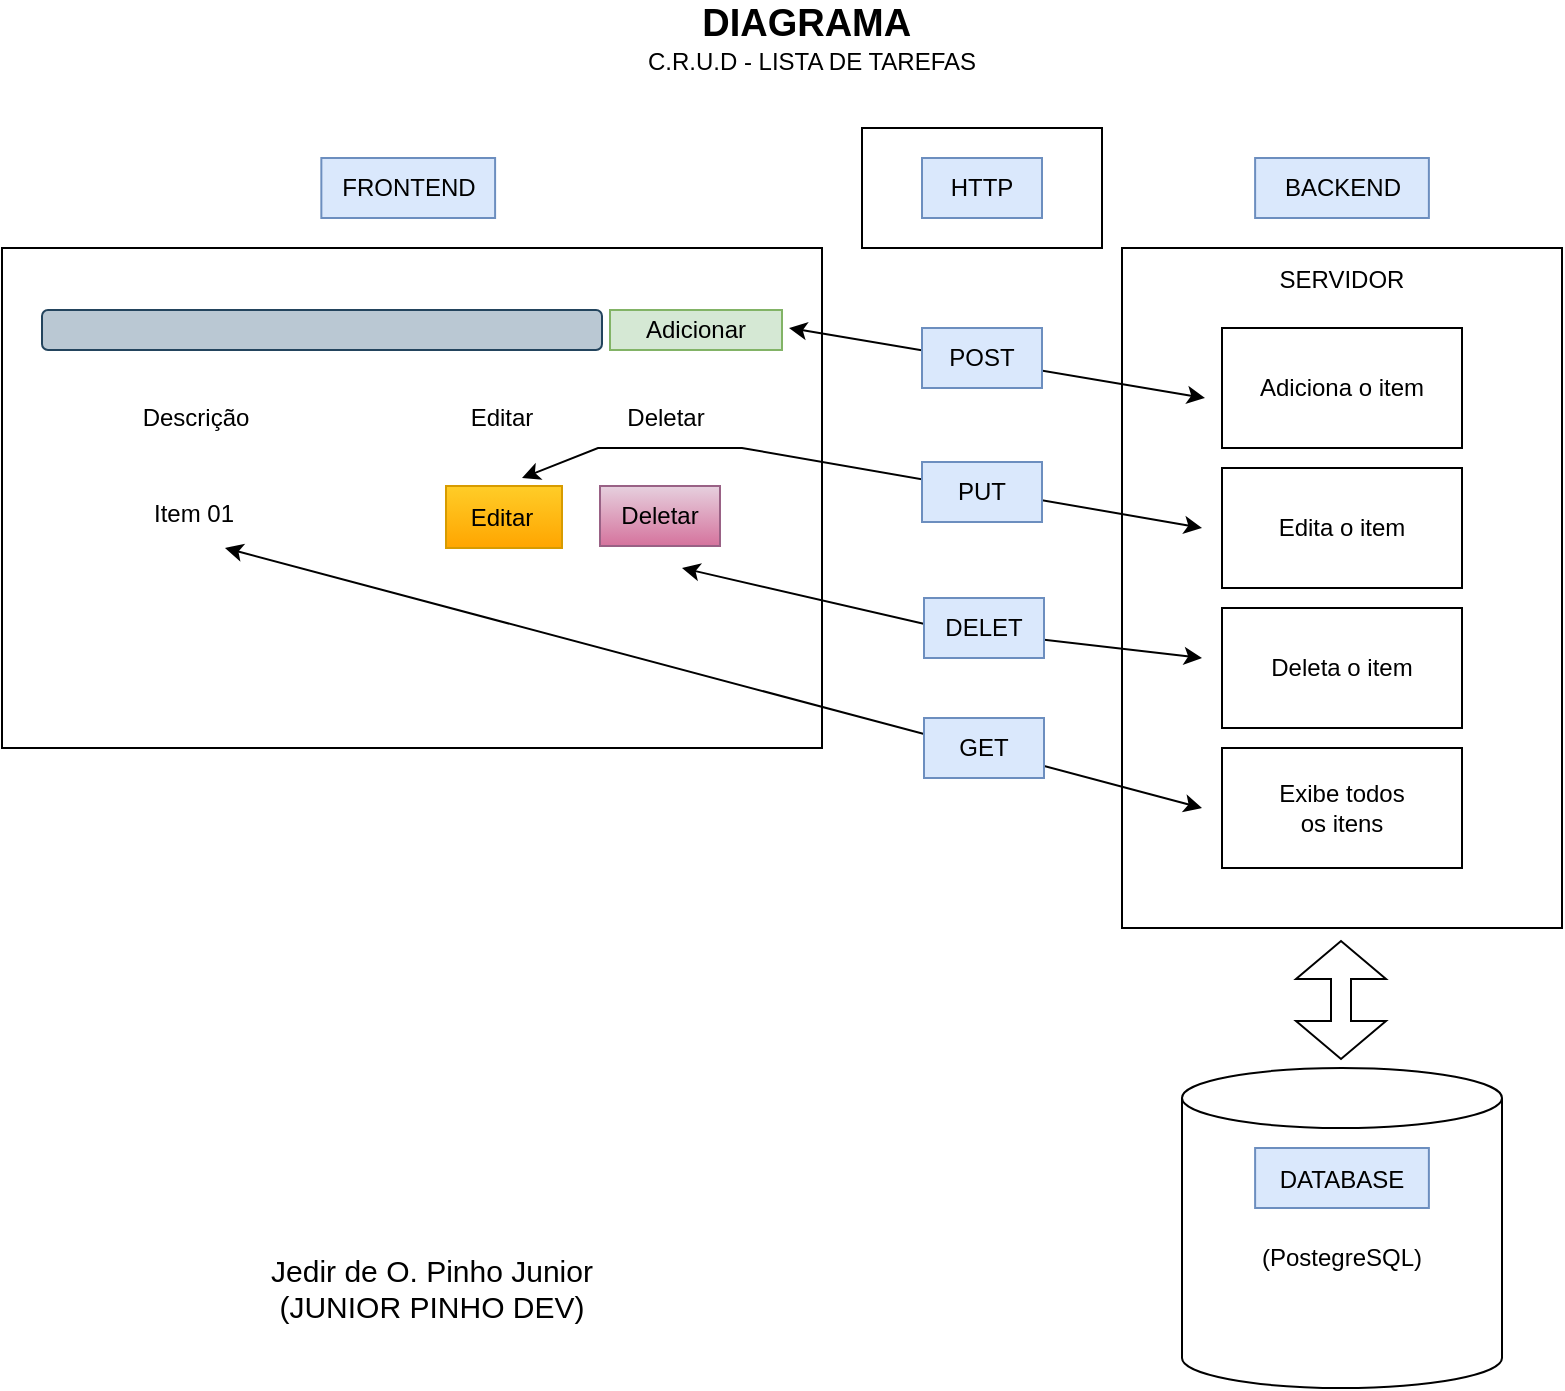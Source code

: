 <mxfile version="24.0.5" type="github">
  <diagram name="Página-1" id="j0P_AIAlUdAqtc0bGUuy">
    <mxGraphModel dx="892" dy="775" grid="1" gridSize="10" guides="1" tooltips="1" connect="1" arrows="1" fold="1" page="1" pageScale="1" pageWidth="827" pageHeight="1169" math="0" shadow="0">
      <root>
        <mxCell id="0" />
        <mxCell id="1" parent="0" />
        <mxCell id="E04y_9u0_HgmXFSWiscD-12" value="" style="rounded=0;whiteSpace=wrap;html=1;" vertex="1" parent="1">
          <mxGeometry x="450" y="80" width="120" height="60" as="geometry" />
        </mxCell>
        <mxCell id="E04y_9u0_HgmXFSWiscD-13" value="HTTP" style="text;html=1;align=center;verticalAlign=middle;whiteSpace=wrap;rounded=0;fillColor=#dae8fc;strokeColor=#6c8ebf;" vertex="1" parent="1">
          <mxGeometry x="480" y="95" width="60" height="30" as="geometry" />
        </mxCell>
        <mxCell id="E04y_9u0_HgmXFSWiscD-15" value="" style="rounded=0;whiteSpace=wrap;html=1;" vertex="1" parent="1">
          <mxGeometry x="580" y="140" width="220" height="340" as="geometry" />
        </mxCell>
        <mxCell id="E04y_9u0_HgmXFSWiscD-16" value="FRONTEND" style="text;html=1;align=center;verticalAlign=middle;whiteSpace=wrap;rounded=0;fillColor=#dae8fc;strokeColor=#6c8ebf;" vertex="1" parent="1">
          <mxGeometry x="179.67" y="95" width="86.88" height="30" as="geometry" />
        </mxCell>
        <mxCell id="E04y_9u0_HgmXFSWiscD-17" value="BACKEND" style="text;html=1;align=center;verticalAlign=middle;whiteSpace=wrap;rounded=0;fillColor=#dae8fc;strokeColor=#6c8ebf;" vertex="1" parent="1">
          <mxGeometry x="646.56" y="95" width="86.88" height="30" as="geometry" />
        </mxCell>
        <mxCell id="E04y_9u0_HgmXFSWiscD-18" value="SERVIDOR" style="text;html=1;align=center;verticalAlign=middle;whiteSpace=wrap;rounded=0;" vertex="1" parent="1">
          <mxGeometry x="640" y="141" width="100" height="30" as="geometry" />
        </mxCell>
        <mxCell id="E04y_9u0_HgmXFSWiscD-24" value="" style="rounded=0;whiteSpace=wrap;html=1;" vertex="1" parent="1">
          <mxGeometry x="20" y="140" width="410" height="250" as="geometry" />
        </mxCell>
        <mxCell id="E04y_9u0_HgmXFSWiscD-26" value="" style="rounded=1;whiteSpace=wrap;html=1;fillColor=#bac8d3;strokeColor=#23445d;" vertex="1" parent="1">
          <mxGeometry x="40" y="171" width="280" height="20" as="geometry" />
        </mxCell>
        <mxCell id="E04y_9u0_HgmXFSWiscD-27" value="" style="rounded=0;whiteSpace=wrap;html=1;fillColor=#d5e8d4;strokeColor=#82b366;" vertex="1" parent="1">
          <mxGeometry x="324" y="171" width="86" height="20" as="geometry" />
        </mxCell>
        <mxCell id="E04y_9u0_HgmXFSWiscD-28" value="Adicionar" style="text;html=1;align=center;verticalAlign=middle;whiteSpace=wrap;rounded=0;" vertex="1" parent="1">
          <mxGeometry x="332" y="166" width="70" height="30" as="geometry" />
        </mxCell>
        <mxCell id="E04y_9u0_HgmXFSWiscD-31" value="Descrição" style="text;html=1;align=center;verticalAlign=middle;whiteSpace=wrap;rounded=0;" vertex="1" parent="1">
          <mxGeometry x="87" y="210" width="60" height="30" as="geometry" />
        </mxCell>
        <mxCell id="E04y_9u0_HgmXFSWiscD-32" value="Editar" style="text;html=1;align=center;verticalAlign=middle;whiteSpace=wrap;rounded=0;" vertex="1" parent="1">
          <mxGeometry x="240" y="210" width="60" height="30" as="geometry" />
        </mxCell>
        <mxCell id="E04y_9u0_HgmXFSWiscD-33" value="Deletar" style="text;html=1;align=center;verticalAlign=middle;whiteSpace=wrap;rounded=0;" vertex="1" parent="1">
          <mxGeometry x="322" y="210" width="60" height="30" as="geometry" />
        </mxCell>
        <mxCell id="E04y_9u0_HgmXFSWiscD-34" value="Item 01" style="text;html=1;align=center;verticalAlign=middle;whiteSpace=wrap;rounded=0;" vertex="1" parent="1">
          <mxGeometry x="86" y="258" width="60" height="30" as="geometry" />
        </mxCell>
        <mxCell id="E04y_9u0_HgmXFSWiscD-38" value="" style="rounded=0;whiteSpace=wrap;html=1;fillColor=#ffcccc;strokeColor=#36393d;" vertex="1" parent="1">
          <mxGeometry x="320" y="260.5" width="58" height="27" as="geometry" />
        </mxCell>
        <mxCell id="E04y_9u0_HgmXFSWiscD-39" value="Deletar" style="text;html=1;align=center;verticalAlign=middle;whiteSpace=wrap;rounded=0;fillColor=#e6d0de;gradientColor=#d5739d;strokeColor=#996185;" vertex="1" parent="1">
          <mxGeometry x="319" y="259" width="60" height="30" as="geometry" />
        </mxCell>
        <mxCell id="E04y_9u0_HgmXFSWiscD-41" value="" style="rounded=0;whiteSpace=wrap;html=1;fillColor=#ffcd28;gradientColor=#ffa500;strokeColor=#d79b00;" vertex="1" parent="1">
          <mxGeometry x="242" y="259" width="58" height="31" as="geometry" />
        </mxCell>
        <mxCell id="E04y_9u0_HgmXFSWiscD-42" value="Editar" style="text;html=1;align=center;verticalAlign=middle;whiteSpace=wrap;rounded=0;" vertex="1" parent="1">
          <mxGeometry x="245" y="259" width="50" height="31" as="geometry" />
        </mxCell>
        <mxCell id="E04y_9u0_HgmXFSWiscD-44" value="Adiciona o item" style="rounded=0;whiteSpace=wrap;html=1;" vertex="1" parent="1">
          <mxGeometry x="630" y="180" width="120" height="60" as="geometry" />
        </mxCell>
        <mxCell id="E04y_9u0_HgmXFSWiscD-45" value="" style="rounded=0;whiteSpace=wrap;html=1;" vertex="1" parent="1">
          <mxGeometry x="630" y="250" width="120" height="60" as="geometry" />
        </mxCell>
        <mxCell id="E04y_9u0_HgmXFSWiscD-46" value="Edita o item" style="text;html=1;align=center;verticalAlign=middle;whiteSpace=wrap;rounded=0;" vertex="1" parent="1">
          <mxGeometry x="650" y="265" width="80" height="30" as="geometry" />
        </mxCell>
        <mxCell id="E04y_9u0_HgmXFSWiscD-47" value="" style="rounded=0;whiteSpace=wrap;html=1;" vertex="1" parent="1">
          <mxGeometry x="630" y="320" width="120" height="60" as="geometry" />
        </mxCell>
        <mxCell id="E04y_9u0_HgmXFSWiscD-48" value="" style="rounded=0;whiteSpace=wrap;html=1;" vertex="1" parent="1">
          <mxGeometry x="630" y="390" width="120" height="60" as="geometry" />
        </mxCell>
        <mxCell id="E04y_9u0_HgmXFSWiscD-49" value="Deleta o item" style="text;html=1;align=center;verticalAlign=middle;whiteSpace=wrap;rounded=0;" vertex="1" parent="1">
          <mxGeometry x="650" y="335" width="80" height="30" as="geometry" />
        </mxCell>
        <mxCell id="E04y_9u0_HgmXFSWiscD-50" value="Exibe todos os itens" style="text;html=1;align=center;verticalAlign=middle;whiteSpace=wrap;rounded=0;" vertex="1" parent="1">
          <mxGeometry x="650" y="405" width="80" height="30" as="geometry" />
        </mxCell>
        <mxCell id="E04y_9u0_HgmXFSWiscD-58" value="" style="endArrow=classic;startArrow=classic;html=1;rounded=0;" edge="1" parent="1">
          <mxGeometry width="50" height="50" relative="1" as="geometry">
            <mxPoint x="131.5" y="290" as="sourcePoint" />
            <mxPoint x="620" y="420" as="targetPoint" />
          </mxGeometry>
        </mxCell>
        <mxCell id="E04y_9u0_HgmXFSWiscD-59" value="" style="endArrow=classic;startArrow=classic;html=1;rounded=0;" edge="1" parent="1">
          <mxGeometry width="50" height="50" relative="1" as="geometry">
            <mxPoint x="413.5" y="180" as="sourcePoint" />
            <mxPoint x="621.5" y="215" as="targetPoint" />
          </mxGeometry>
        </mxCell>
        <mxCell id="E04y_9u0_HgmXFSWiscD-60" value="" style="endArrow=classic;startArrow=classic;html=1;rounded=0;" edge="1" parent="1">
          <mxGeometry width="50" height="50" relative="1" as="geometry">
            <mxPoint x="280" y="255" as="sourcePoint" />
            <mxPoint x="620" y="280" as="targetPoint" />
            <Array as="points">
              <mxPoint x="318" y="240" />
              <mxPoint x="390" y="240" />
            </Array>
          </mxGeometry>
        </mxCell>
        <mxCell id="E04y_9u0_HgmXFSWiscD-61" value="" style="endArrow=classic;startArrow=classic;html=1;rounded=0;" edge="1" parent="1">
          <mxGeometry width="50" height="50" relative="1" as="geometry">
            <mxPoint x="360" y="300" as="sourcePoint" />
            <mxPoint x="620" y="345" as="targetPoint" />
            <Array as="points">
              <mxPoint x="490" y="330" />
            </Array>
          </mxGeometry>
        </mxCell>
        <mxCell id="E04y_9u0_HgmXFSWiscD-62" value="POST" style="text;html=1;align=center;verticalAlign=middle;whiteSpace=wrap;rounded=0;fillColor=#dae8fc;strokeColor=#6c8ebf;" vertex="1" parent="1">
          <mxGeometry x="480" y="180" width="60" height="30" as="geometry" />
        </mxCell>
        <mxCell id="E04y_9u0_HgmXFSWiscD-67" value="PUT" style="text;html=1;align=center;verticalAlign=middle;whiteSpace=wrap;rounded=0;fillColor=#dae8fc;strokeColor=#6c8ebf;" vertex="1" parent="1">
          <mxGeometry x="480" y="247" width="60" height="30" as="geometry" />
        </mxCell>
        <mxCell id="E04y_9u0_HgmXFSWiscD-68" value="DELET" style="text;html=1;align=center;verticalAlign=middle;whiteSpace=wrap;rounded=0;fillColor=#dae8fc;strokeColor=#6c8ebf;" vertex="1" parent="1">
          <mxGeometry x="481" y="315" width="60" height="30" as="geometry" />
        </mxCell>
        <mxCell id="E04y_9u0_HgmXFSWiscD-69" value="GET" style="text;html=1;align=center;verticalAlign=middle;whiteSpace=wrap;rounded=0;fillColor=#dae8fc;strokeColor=#6c8ebf;" vertex="1" parent="1">
          <mxGeometry x="481" y="375" width="60" height="30" as="geometry" />
        </mxCell>
        <mxCell id="E04y_9u0_HgmXFSWiscD-70" value="" style="shape=flexArrow;endArrow=classic;startArrow=classic;html=1;rounded=0;endWidth=34;endSize=6;startWidth=34;startSize=6;" edge="1" parent="1">
          <mxGeometry width="100" height="100" relative="1" as="geometry">
            <mxPoint x="689.5" y="546" as="sourcePoint" />
            <mxPoint x="689.5" y="486" as="targetPoint" />
          </mxGeometry>
        </mxCell>
        <mxCell id="E04y_9u0_HgmXFSWiscD-71" value="" style="shape=cylinder3;whiteSpace=wrap;html=1;boundedLbl=1;backgroundOutline=1;size=15;" vertex="1" parent="1">
          <mxGeometry x="610" y="550" width="160" height="160" as="geometry" />
        </mxCell>
        <mxCell id="E04y_9u0_HgmXFSWiscD-73" value="&lt;span style=&quot;color: rgba(0, 0, 0, 0); font-family: monospace; font-size: 0px; text-align: start; text-wrap: nowrap;&quot;&gt;%3CmxGraphModel%3E%3Croot%3E%3CmxCell%20id%3D%220%22%2F%3E%3CmxCell%20id%3D%221%22%20parent%3D%220%22%2F%3E%3CmxCell%20id%3D%222%22%20value%3D%22DATABASE%26lt%3Bbr%26gt%3B(PostgreSQL)%22%20style%3D%22text%3Bhtml%3D1%3Balign%3Dcenter%3BverticalAlign%3Dmiddle%3BwhiteSpace%3Dwrap%3Brounded%3D0%3B%22%20vertex%3D%221%22%20parent%3D%221%22%3E%3CmxGeometry%20x%3D%22660%22%20y%3D%22615%22%20width%3D%2260%22%20height%3D%2230%22%20as%3D%22geometry%22%2F%3E%3C%2FmxCell%3E%3C%2Froot%3E%3C%2FmxGraphModel%3E&lt;/span&gt;" style="text;html=1;align=center;verticalAlign=middle;whiteSpace=wrap;rounded=0;fillColor=#dae8fc;strokeColor=#6c8ebf;" vertex="1" parent="1">
          <mxGeometry x="646.56" y="590" width="86.88" height="30" as="geometry" />
        </mxCell>
        <mxCell id="E04y_9u0_HgmXFSWiscD-74" value="DATABASE" style="text;html=1;align=center;verticalAlign=middle;whiteSpace=wrap;rounded=0;" vertex="1" parent="1">
          <mxGeometry x="660" y="591" width="60" height="30" as="geometry" />
        </mxCell>
        <mxCell id="E04y_9u0_HgmXFSWiscD-75" value="(PostegreSQL)" style="text;html=1;align=center;verticalAlign=middle;whiteSpace=wrap;rounded=0;" vertex="1" parent="1">
          <mxGeometry x="660" y="630" width="60" height="30" as="geometry" />
        </mxCell>
        <mxCell id="E04y_9u0_HgmXFSWiscD-76" value="&lt;b&gt;&lt;font style=&quot;font-size: 19px;&quot;&gt;DIAGRAMA&amp;nbsp;&lt;/font&gt;&lt;/b&gt;&lt;div&gt;C.R.U.D - LISTA DE TAREFAS&lt;/div&gt;" style="text;html=1;align=center;verticalAlign=middle;whiteSpace=wrap;rounded=0;" vertex="1" parent="1">
          <mxGeometry x="220" y="20" width="410" height="30" as="geometry" />
        </mxCell>
        <mxCell id="E04y_9u0_HgmXFSWiscD-77" value="&lt;font style=&quot;font-size: 15px;&quot;&gt;Jedir de O. Pinho Junior&lt;br&gt;(JUNIOR PINHO DEV)&lt;/font&gt;" style="text;html=1;align=center;verticalAlign=middle;whiteSpace=wrap;rounded=0;" vertex="1" parent="1">
          <mxGeometry x="130" y="645" width="210" height="30" as="geometry" />
        </mxCell>
      </root>
    </mxGraphModel>
  </diagram>
</mxfile>
